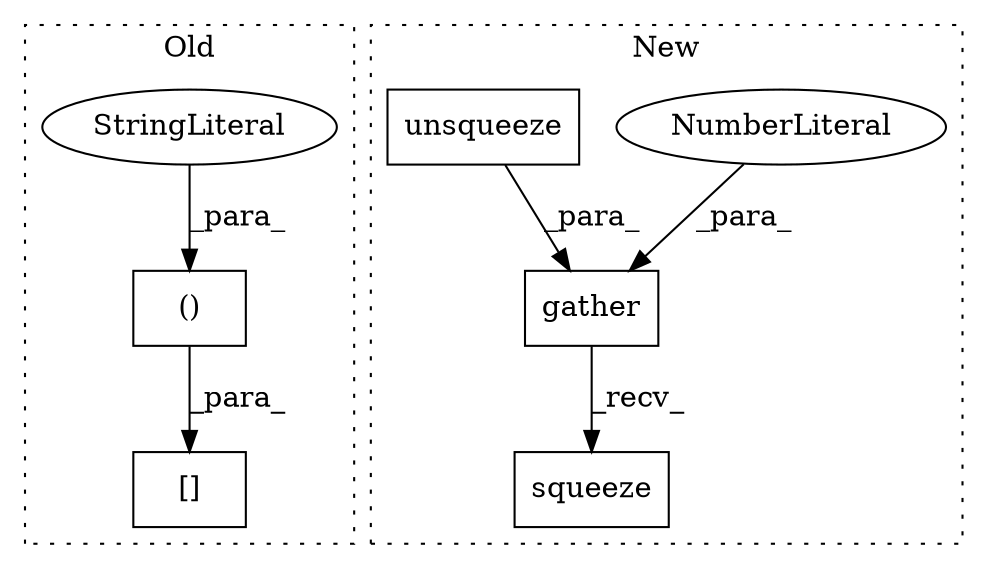 digraph G {
subgraph cluster0 {
1 [label="()" a="106" s="4972" l="31" shape="box"];
3 [label="[]" a="2" s="4960,5003" l="12,2" shape="box"];
5 [label="StringLiteral" a="45" s="4987" l="16" shape="ellipse"];
label = "Old";
style="dotted";
}
subgraph cluster1 {
2 [label="gather" a="32" s="4967,5047" l="7,1" shape="box"];
4 [label="NumberLiteral" a="34" s="4974" l="1" shape="ellipse"];
6 [label="unsqueeze" a="32" s="5034,5046" l="10,1" shape="box"];
7 [label="squeeze" a="32" s="5049" l="9" shape="box"];
label = "New";
style="dotted";
}
1 -> 3 [label="_para_"];
2 -> 7 [label="_recv_"];
4 -> 2 [label="_para_"];
5 -> 1 [label="_para_"];
6 -> 2 [label="_para_"];
}